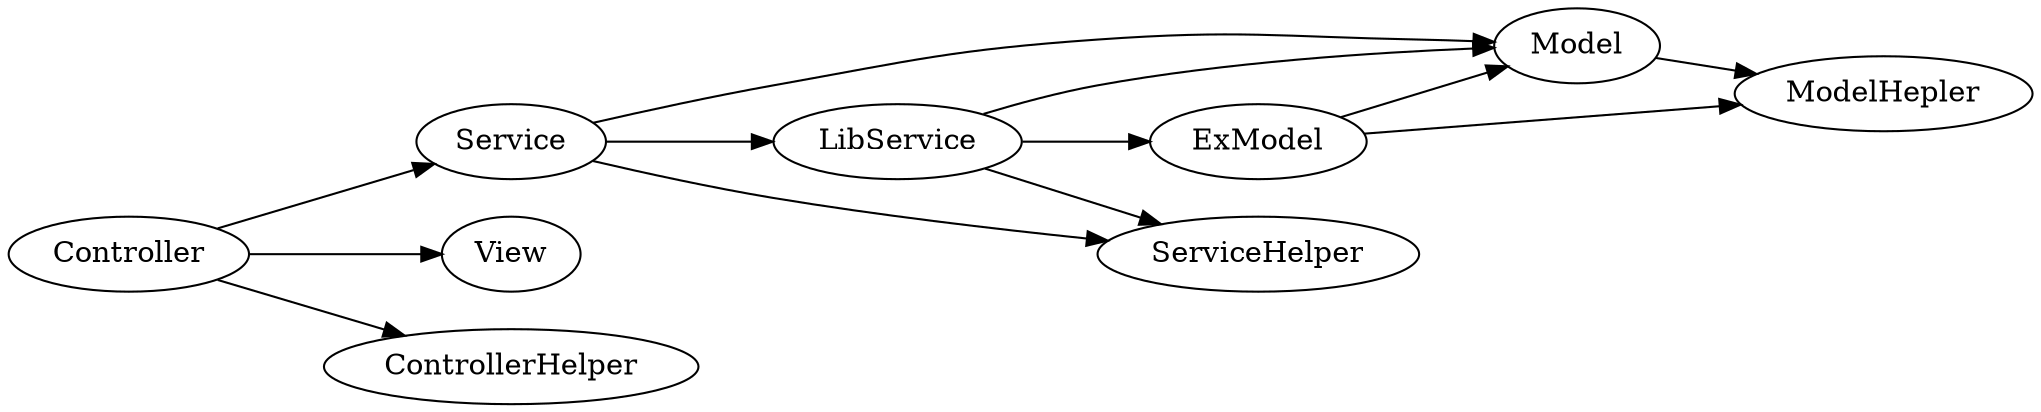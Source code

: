 digraph G{
/* This is a graphviz file */
graph [rankdir = "LR"];


Controller -> Service -> Model;
    
Service -> LibService;
LibService->ExModel;
ExModel -> Model;
LibService->Model;
Controller -> View;

Controller ->ControllerHelper;

Service ->ServiceHelper;
LibService ->ServiceHelper;

Model ->ModelHepler;
ExModel ->ModelHepler;
}
